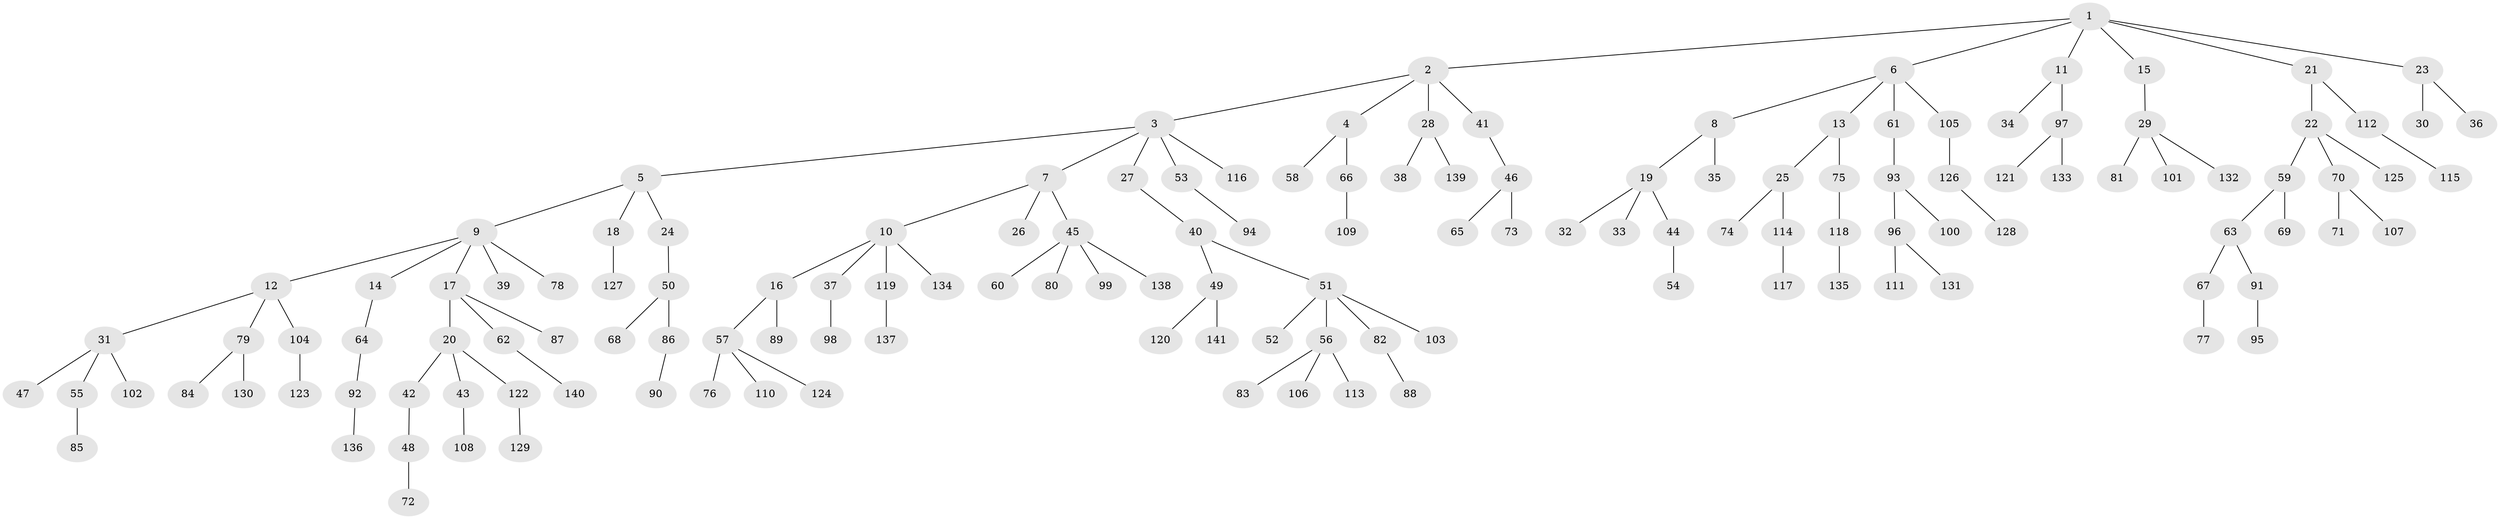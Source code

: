 // coarse degree distribution, {6: 0.011764705882352941, 3: 0.1411764705882353, 4: 0.07058823529411765, 2: 0.23529411764705882, 1: 0.49411764705882355, 5: 0.047058823529411764}
// Generated by graph-tools (version 1.1) at 2025/37/03/04/25 23:37:23]
// undirected, 141 vertices, 140 edges
graph export_dot {
  node [color=gray90,style=filled];
  1;
  2;
  3;
  4;
  5;
  6;
  7;
  8;
  9;
  10;
  11;
  12;
  13;
  14;
  15;
  16;
  17;
  18;
  19;
  20;
  21;
  22;
  23;
  24;
  25;
  26;
  27;
  28;
  29;
  30;
  31;
  32;
  33;
  34;
  35;
  36;
  37;
  38;
  39;
  40;
  41;
  42;
  43;
  44;
  45;
  46;
  47;
  48;
  49;
  50;
  51;
  52;
  53;
  54;
  55;
  56;
  57;
  58;
  59;
  60;
  61;
  62;
  63;
  64;
  65;
  66;
  67;
  68;
  69;
  70;
  71;
  72;
  73;
  74;
  75;
  76;
  77;
  78;
  79;
  80;
  81;
  82;
  83;
  84;
  85;
  86;
  87;
  88;
  89;
  90;
  91;
  92;
  93;
  94;
  95;
  96;
  97;
  98;
  99;
  100;
  101;
  102;
  103;
  104;
  105;
  106;
  107;
  108;
  109;
  110;
  111;
  112;
  113;
  114;
  115;
  116;
  117;
  118;
  119;
  120;
  121;
  122;
  123;
  124;
  125;
  126;
  127;
  128;
  129;
  130;
  131;
  132;
  133;
  134;
  135;
  136;
  137;
  138;
  139;
  140;
  141;
  1 -- 2;
  1 -- 6;
  1 -- 11;
  1 -- 15;
  1 -- 21;
  1 -- 23;
  2 -- 3;
  2 -- 4;
  2 -- 28;
  2 -- 41;
  3 -- 5;
  3 -- 7;
  3 -- 27;
  3 -- 53;
  3 -- 116;
  4 -- 58;
  4 -- 66;
  5 -- 9;
  5 -- 18;
  5 -- 24;
  6 -- 8;
  6 -- 13;
  6 -- 61;
  6 -- 105;
  7 -- 10;
  7 -- 26;
  7 -- 45;
  8 -- 19;
  8 -- 35;
  9 -- 12;
  9 -- 14;
  9 -- 17;
  9 -- 39;
  9 -- 78;
  10 -- 16;
  10 -- 37;
  10 -- 119;
  10 -- 134;
  11 -- 34;
  11 -- 97;
  12 -- 31;
  12 -- 79;
  12 -- 104;
  13 -- 25;
  13 -- 75;
  14 -- 64;
  15 -- 29;
  16 -- 57;
  16 -- 89;
  17 -- 20;
  17 -- 62;
  17 -- 87;
  18 -- 127;
  19 -- 32;
  19 -- 33;
  19 -- 44;
  20 -- 42;
  20 -- 43;
  20 -- 122;
  21 -- 22;
  21 -- 112;
  22 -- 59;
  22 -- 70;
  22 -- 125;
  23 -- 30;
  23 -- 36;
  24 -- 50;
  25 -- 74;
  25 -- 114;
  27 -- 40;
  28 -- 38;
  28 -- 139;
  29 -- 81;
  29 -- 101;
  29 -- 132;
  31 -- 47;
  31 -- 55;
  31 -- 102;
  37 -- 98;
  40 -- 49;
  40 -- 51;
  41 -- 46;
  42 -- 48;
  43 -- 108;
  44 -- 54;
  45 -- 60;
  45 -- 80;
  45 -- 99;
  45 -- 138;
  46 -- 65;
  46 -- 73;
  48 -- 72;
  49 -- 120;
  49 -- 141;
  50 -- 68;
  50 -- 86;
  51 -- 52;
  51 -- 56;
  51 -- 82;
  51 -- 103;
  53 -- 94;
  55 -- 85;
  56 -- 83;
  56 -- 106;
  56 -- 113;
  57 -- 76;
  57 -- 110;
  57 -- 124;
  59 -- 63;
  59 -- 69;
  61 -- 93;
  62 -- 140;
  63 -- 67;
  63 -- 91;
  64 -- 92;
  66 -- 109;
  67 -- 77;
  70 -- 71;
  70 -- 107;
  75 -- 118;
  79 -- 84;
  79 -- 130;
  82 -- 88;
  86 -- 90;
  91 -- 95;
  92 -- 136;
  93 -- 96;
  93 -- 100;
  96 -- 111;
  96 -- 131;
  97 -- 121;
  97 -- 133;
  104 -- 123;
  105 -- 126;
  112 -- 115;
  114 -- 117;
  118 -- 135;
  119 -- 137;
  122 -- 129;
  126 -- 128;
}
